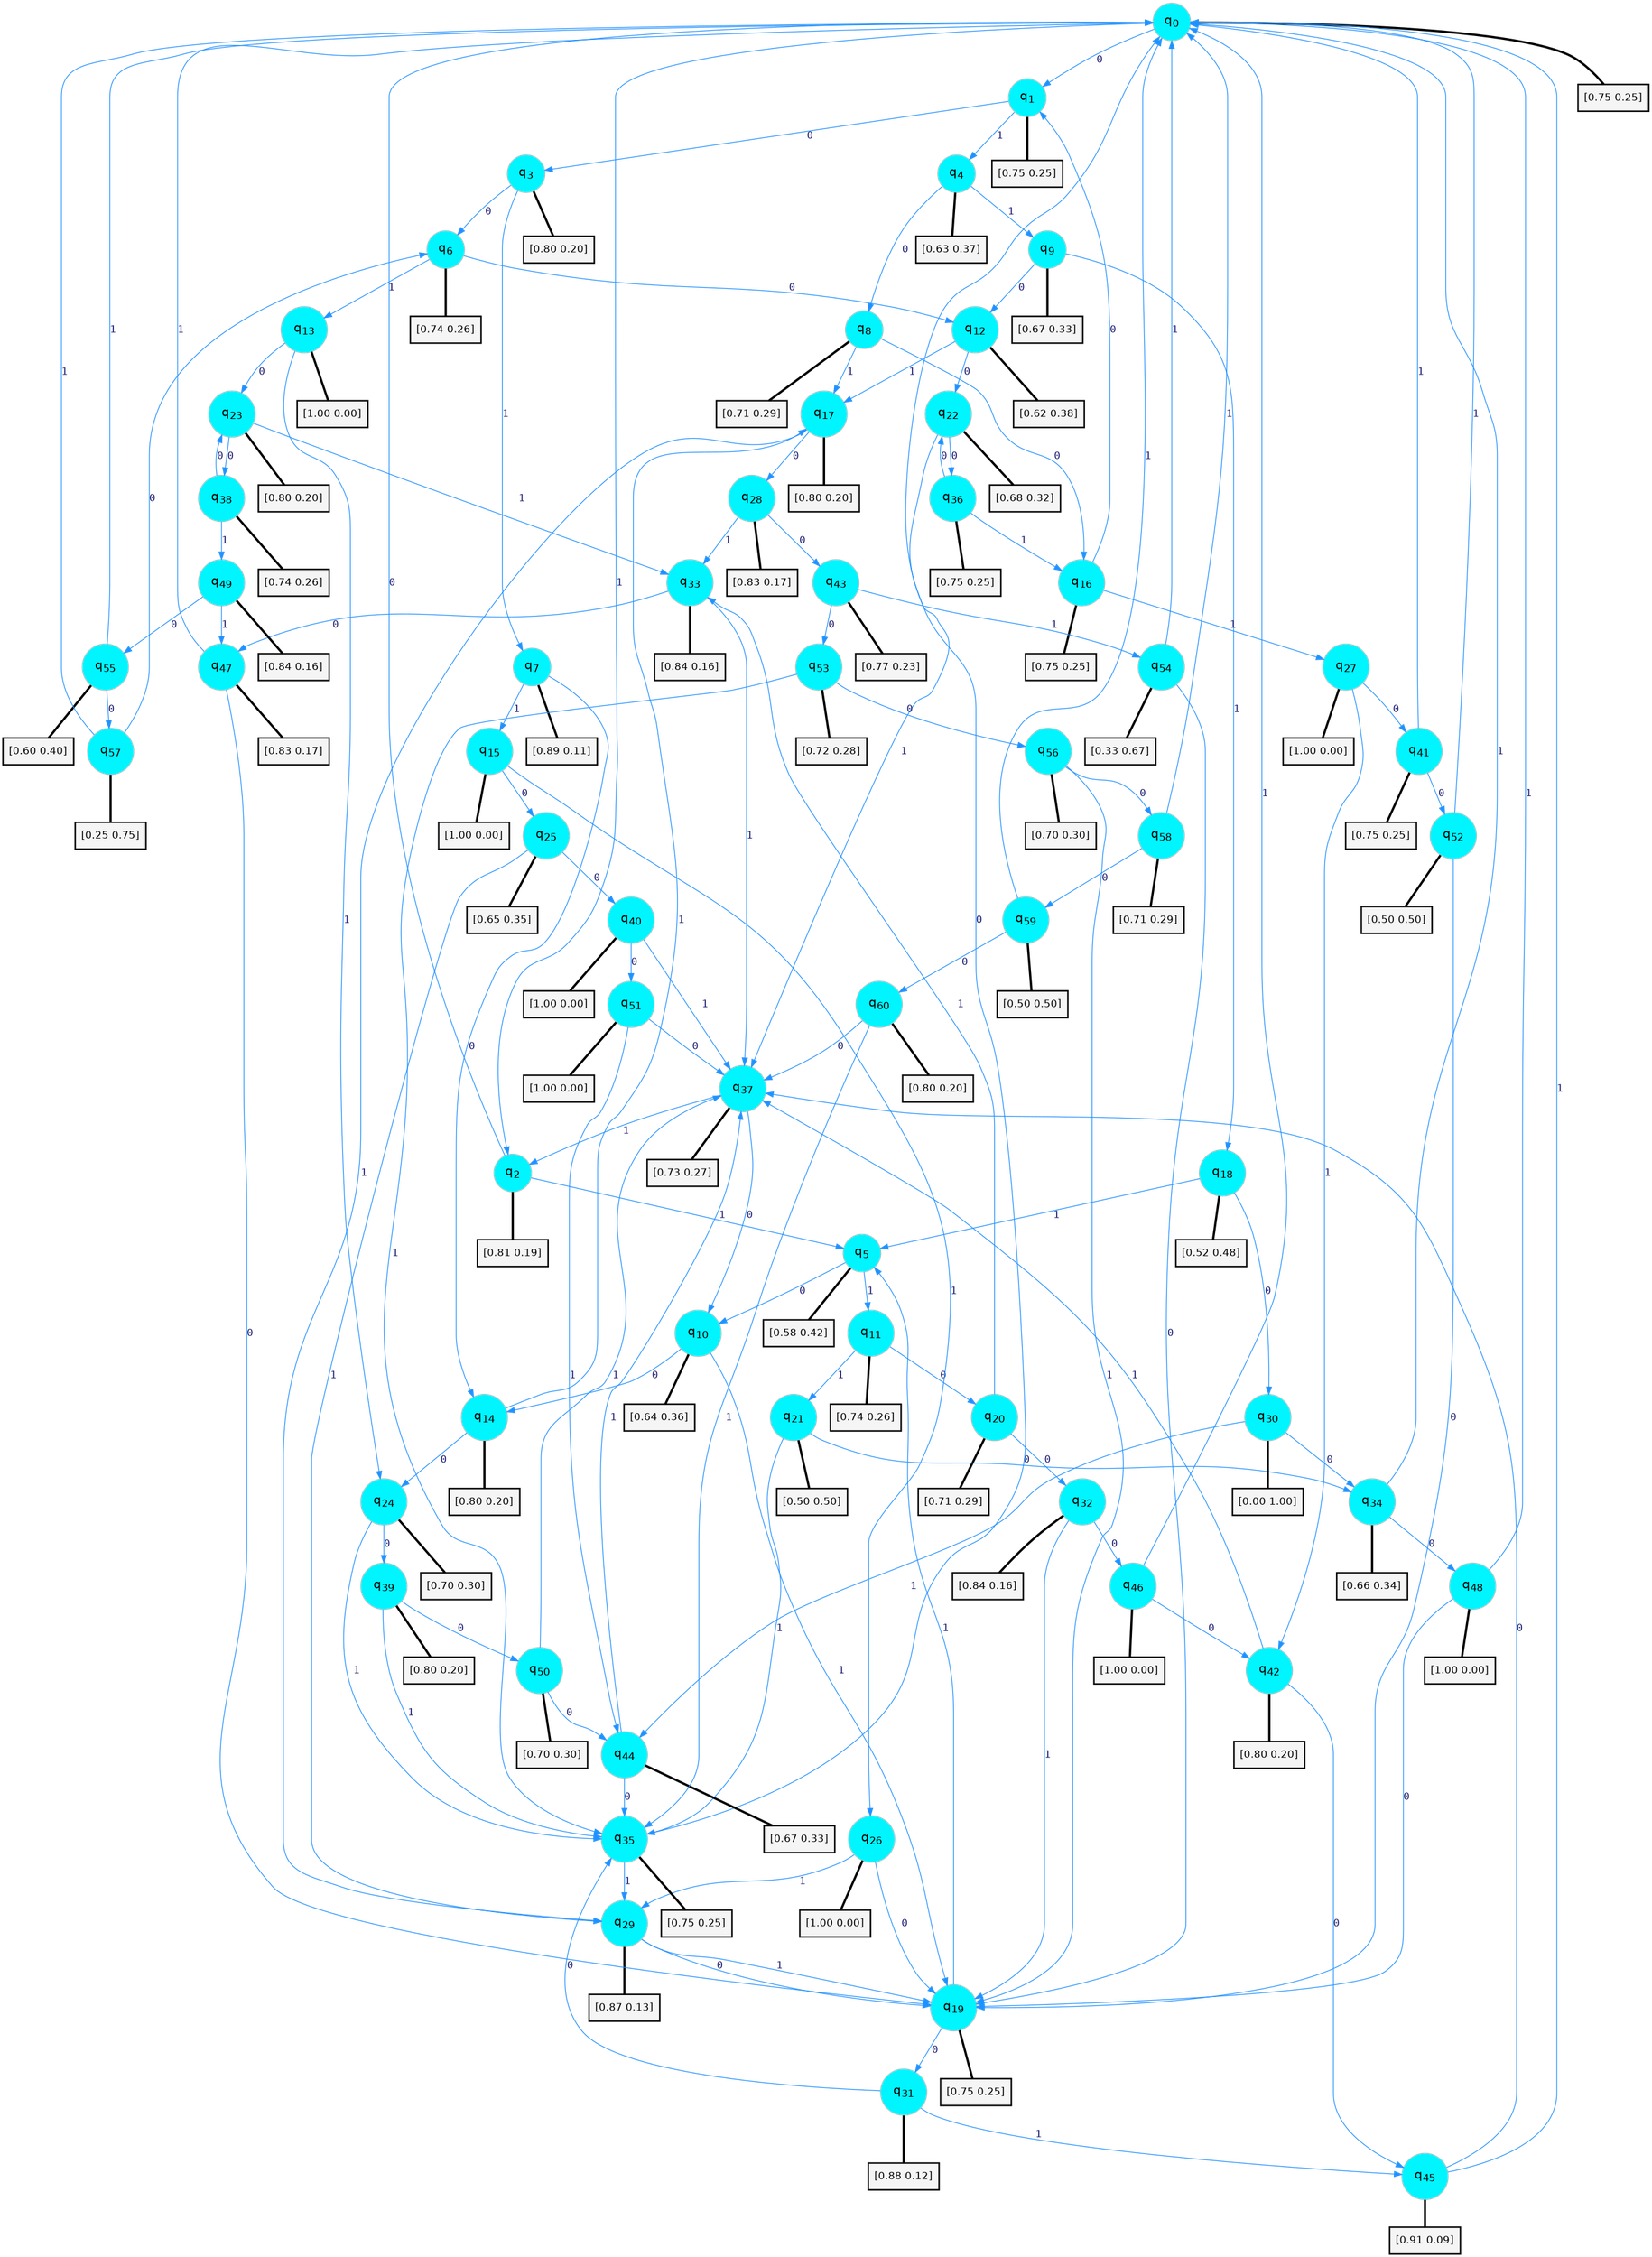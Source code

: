 digraph G {
graph [
bgcolor=transparent, dpi=300, rankdir=TD, size="40,25"];
node [
color=gray, fillcolor=turquoise1, fontcolor=black, fontname=Helvetica, fontsize=16, fontweight=bold, shape=circle, style=filled];
edge [
arrowsize=1, color=dodgerblue1, fontcolor=midnightblue, fontname=courier, fontweight=bold, penwidth=1, style=solid, weight=20];
0[label=<q<SUB>0</SUB>>];
1[label=<q<SUB>1</SUB>>];
2[label=<q<SUB>2</SUB>>];
3[label=<q<SUB>3</SUB>>];
4[label=<q<SUB>4</SUB>>];
5[label=<q<SUB>5</SUB>>];
6[label=<q<SUB>6</SUB>>];
7[label=<q<SUB>7</SUB>>];
8[label=<q<SUB>8</SUB>>];
9[label=<q<SUB>9</SUB>>];
10[label=<q<SUB>10</SUB>>];
11[label=<q<SUB>11</SUB>>];
12[label=<q<SUB>12</SUB>>];
13[label=<q<SUB>13</SUB>>];
14[label=<q<SUB>14</SUB>>];
15[label=<q<SUB>15</SUB>>];
16[label=<q<SUB>16</SUB>>];
17[label=<q<SUB>17</SUB>>];
18[label=<q<SUB>18</SUB>>];
19[label=<q<SUB>19</SUB>>];
20[label=<q<SUB>20</SUB>>];
21[label=<q<SUB>21</SUB>>];
22[label=<q<SUB>22</SUB>>];
23[label=<q<SUB>23</SUB>>];
24[label=<q<SUB>24</SUB>>];
25[label=<q<SUB>25</SUB>>];
26[label=<q<SUB>26</SUB>>];
27[label=<q<SUB>27</SUB>>];
28[label=<q<SUB>28</SUB>>];
29[label=<q<SUB>29</SUB>>];
30[label=<q<SUB>30</SUB>>];
31[label=<q<SUB>31</SUB>>];
32[label=<q<SUB>32</SUB>>];
33[label=<q<SUB>33</SUB>>];
34[label=<q<SUB>34</SUB>>];
35[label=<q<SUB>35</SUB>>];
36[label=<q<SUB>36</SUB>>];
37[label=<q<SUB>37</SUB>>];
38[label=<q<SUB>38</SUB>>];
39[label=<q<SUB>39</SUB>>];
40[label=<q<SUB>40</SUB>>];
41[label=<q<SUB>41</SUB>>];
42[label=<q<SUB>42</SUB>>];
43[label=<q<SUB>43</SUB>>];
44[label=<q<SUB>44</SUB>>];
45[label=<q<SUB>45</SUB>>];
46[label=<q<SUB>46</SUB>>];
47[label=<q<SUB>47</SUB>>];
48[label=<q<SUB>48</SUB>>];
49[label=<q<SUB>49</SUB>>];
50[label=<q<SUB>50</SUB>>];
51[label=<q<SUB>51</SUB>>];
52[label=<q<SUB>52</SUB>>];
53[label=<q<SUB>53</SUB>>];
54[label=<q<SUB>54</SUB>>];
55[label=<q<SUB>55</SUB>>];
56[label=<q<SUB>56</SUB>>];
57[label=<q<SUB>57</SUB>>];
58[label=<q<SUB>58</SUB>>];
59[label=<q<SUB>59</SUB>>];
60[label=<q<SUB>60</SUB>>];
61[label="[0.75 0.25]", shape=box,fontcolor=black, fontname=Helvetica, fontsize=14, penwidth=2, fillcolor=whitesmoke,color=black];
62[label="[0.75 0.25]", shape=box,fontcolor=black, fontname=Helvetica, fontsize=14, penwidth=2, fillcolor=whitesmoke,color=black];
63[label="[0.81 0.19]", shape=box,fontcolor=black, fontname=Helvetica, fontsize=14, penwidth=2, fillcolor=whitesmoke,color=black];
64[label="[0.80 0.20]", shape=box,fontcolor=black, fontname=Helvetica, fontsize=14, penwidth=2, fillcolor=whitesmoke,color=black];
65[label="[0.63 0.37]", shape=box,fontcolor=black, fontname=Helvetica, fontsize=14, penwidth=2, fillcolor=whitesmoke,color=black];
66[label="[0.58 0.42]", shape=box,fontcolor=black, fontname=Helvetica, fontsize=14, penwidth=2, fillcolor=whitesmoke,color=black];
67[label="[0.74 0.26]", shape=box,fontcolor=black, fontname=Helvetica, fontsize=14, penwidth=2, fillcolor=whitesmoke,color=black];
68[label="[0.89 0.11]", shape=box,fontcolor=black, fontname=Helvetica, fontsize=14, penwidth=2, fillcolor=whitesmoke,color=black];
69[label="[0.71 0.29]", shape=box,fontcolor=black, fontname=Helvetica, fontsize=14, penwidth=2, fillcolor=whitesmoke,color=black];
70[label="[0.67 0.33]", shape=box,fontcolor=black, fontname=Helvetica, fontsize=14, penwidth=2, fillcolor=whitesmoke,color=black];
71[label="[0.64 0.36]", shape=box,fontcolor=black, fontname=Helvetica, fontsize=14, penwidth=2, fillcolor=whitesmoke,color=black];
72[label="[0.74 0.26]", shape=box,fontcolor=black, fontname=Helvetica, fontsize=14, penwidth=2, fillcolor=whitesmoke,color=black];
73[label="[0.62 0.38]", shape=box,fontcolor=black, fontname=Helvetica, fontsize=14, penwidth=2, fillcolor=whitesmoke,color=black];
74[label="[1.00 0.00]", shape=box,fontcolor=black, fontname=Helvetica, fontsize=14, penwidth=2, fillcolor=whitesmoke,color=black];
75[label="[0.80 0.20]", shape=box,fontcolor=black, fontname=Helvetica, fontsize=14, penwidth=2, fillcolor=whitesmoke,color=black];
76[label="[1.00 0.00]", shape=box,fontcolor=black, fontname=Helvetica, fontsize=14, penwidth=2, fillcolor=whitesmoke,color=black];
77[label="[0.75 0.25]", shape=box,fontcolor=black, fontname=Helvetica, fontsize=14, penwidth=2, fillcolor=whitesmoke,color=black];
78[label="[0.80 0.20]", shape=box,fontcolor=black, fontname=Helvetica, fontsize=14, penwidth=2, fillcolor=whitesmoke,color=black];
79[label="[0.52 0.48]", shape=box,fontcolor=black, fontname=Helvetica, fontsize=14, penwidth=2, fillcolor=whitesmoke,color=black];
80[label="[0.75 0.25]", shape=box,fontcolor=black, fontname=Helvetica, fontsize=14, penwidth=2, fillcolor=whitesmoke,color=black];
81[label="[0.71 0.29]", shape=box,fontcolor=black, fontname=Helvetica, fontsize=14, penwidth=2, fillcolor=whitesmoke,color=black];
82[label="[0.50 0.50]", shape=box,fontcolor=black, fontname=Helvetica, fontsize=14, penwidth=2, fillcolor=whitesmoke,color=black];
83[label="[0.68 0.32]", shape=box,fontcolor=black, fontname=Helvetica, fontsize=14, penwidth=2, fillcolor=whitesmoke,color=black];
84[label="[0.80 0.20]", shape=box,fontcolor=black, fontname=Helvetica, fontsize=14, penwidth=2, fillcolor=whitesmoke,color=black];
85[label="[0.70 0.30]", shape=box,fontcolor=black, fontname=Helvetica, fontsize=14, penwidth=2, fillcolor=whitesmoke,color=black];
86[label="[0.65 0.35]", shape=box,fontcolor=black, fontname=Helvetica, fontsize=14, penwidth=2, fillcolor=whitesmoke,color=black];
87[label="[1.00 0.00]", shape=box,fontcolor=black, fontname=Helvetica, fontsize=14, penwidth=2, fillcolor=whitesmoke,color=black];
88[label="[1.00 0.00]", shape=box,fontcolor=black, fontname=Helvetica, fontsize=14, penwidth=2, fillcolor=whitesmoke,color=black];
89[label="[0.83 0.17]", shape=box,fontcolor=black, fontname=Helvetica, fontsize=14, penwidth=2, fillcolor=whitesmoke,color=black];
90[label="[0.87 0.13]", shape=box,fontcolor=black, fontname=Helvetica, fontsize=14, penwidth=2, fillcolor=whitesmoke,color=black];
91[label="[0.00 1.00]", shape=box,fontcolor=black, fontname=Helvetica, fontsize=14, penwidth=2, fillcolor=whitesmoke,color=black];
92[label="[0.88 0.12]", shape=box,fontcolor=black, fontname=Helvetica, fontsize=14, penwidth=2, fillcolor=whitesmoke,color=black];
93[label="[0.84 0.16]", shape=box,fontcolor=black, fontname=Helvetica, fontsize=14, penwidth=2, fillcolor=whitesmoke,color=black];
94[label="[0.84 0.16]", shape=box,fontcolor=black, fontname=Helvetica, fontsize=14, penwidth=2, fillcolor=whitesmoke,color=black];
95[label="[0.66 0.34]", shape=box,fontcolor=black, fontname=Helvetica, fontsize=14, penwidth=2, fillcolor=whitesmoke,color=black];
96[label="[0.75 0.25]", shape=box,fontcolor=black, fontname=Helvetica, fontsize=14, penwidth=2, fillcolor=whitesmoke,color=black];
97[label="[0.75 0.25]", shape=box,fontcolor=black, fontname=Helvetica, fontsize=14, penwidth=2, fillcolor=whitesmoke,color=black];
98[label="[0.73 0.27]", shape=box,fontcolor=black, fontname=Helvetica, fontsize=14, penwidth=2, fillcolor=whitesmoke,color=black];
99[label="[0.74 0.26]", shape=box,fontcolor=black, fontname=Helvetica, fontsize=14, penwidth=2, fillcolor=whitesmoke,color=black];
100[label="[0.80 0.20]", shape=box,fontcolor=black, fontname=Helvetica, fontsize=14, penwidth=2, fillcolor=whitesmoke,color=black];
101[label="[1.00 0.00]", shape=box,fontcolor=black, fontname=Helvetica, fontsize=14, penwidth=2, fillcolor=whitesmoke,color=black];
102[label="[0.75 0.25]", shape=box,fontcolor=black, fontname=Helvetica, fontsize=14, penwidth=2, fillcolor=whitesmoke,color=black];
103[label="[0.80 0.20]", shape=box,fontcolor=black, fontname=Helvetica, fontsize=14, penwidth=2, fillcolor=whitesmoke,color=black];
104[label="[0.77 0.23]", shape=box,fontcolor=black, fontname=Helvetica, fontsize=14, penwidth=2, fillcolor=whitesmoke,color=black];
105[label="[0.67 0.33]", shape=box,fontcolor=black, fontname=Helvetica, fontsize=14, penwidth=2, fillcolor=whitesmoke,color=black];
106[label="[0.91 0.09]", shape=box,fontcolor=black, fontname=Helvetica, fontsize=14, penwidth=2, fillcolor=whitesmoke,color=black];
107[label="[1.00 0.00]", shape=box,fontcolor=black, fontname=Helvetica, fontsize=14, penwidth=2, fillcolor=whitesmoke,color=black];
108[label="[0.83 0.17]", shape=box,fontcolor=black, fontname=Helvetica, fontsize=14, penwidth=2, fillcolor=whitesmoke,color=black];
109[label="[1.00 0.00]", shape=box,fontcolor=black, fontname=Helvetica, fontsize=14, penwidth=2, fillcolor=whitesmoke,color=black];
110[label="[0.84 0.16]", shape=box,fontcolor=black, fontname=Helvetica, fontsize=14, penwidth=2, fillcolor=whitesmoke,color=black];
111[label="[0.70 0.30]", shape=box,fontcolor=black, fontname=Helvetica, fontsize=14, penwidth=2, fillcolor=whitesmoke,color=black];
112[label="[1.00 0.00]", shape=box,fontcolor=black, fontname=Helvetica, fontsize=14, penwidth=2, fillcolor=whitesmoke,color=black];
113[label="[0.50 0.50]", shape=box,fontcolor=black, fontname=Helvetica, fontsize=14, penwidth=2, fillcolor=whitesmoke,color=black];
114[label="[0.72 0.28]", shape=box,fontcolor=black, fontname=Helvetica, fontsize=14, penwidth=2, fillcolor=whitesmoke,color=black];
115[label="[0.33 0.67]", shape=box,fontcolor=black, fontname=Helvetica, fontsize=14, penwidth=2, fillcolor=whitesmoke,color=black];
116[label="[0.60 0.40]", shape=box,fontcolor=black, fontname=Helvetica, fontsize=14, penwidth=2, fillcolor=whitesmoke,color=black];
117[label="[0.70 0.30]", shape=box,fontcolor=black, fontname=Helvetica, fontsize=14, penwidth=2, fillcolor=whitesmoke,color=black];
118[label="[0.25 0.75]", shape=box,fontcolor=black, fontname=Helvetica, fontsize=14, penwidth=2, fillcolor=whitesmoke,color=black];
119[label="[0.71 0.29]", shape=box,fontcolor=black, fontname=Helvetica, fontsize=14, penwidth=2, fillcolor=whitesmoke,color=black];
120[label="[0.50 0.50]", shape=box,fontcolor=black, fontname=Helvetica, fontsize=14, penwidth=2, fillcolor=whitesmoke,color=black];
121[label="[0.80 0.20]", shape=box,fontcolor=black, fontname=Helvetica, fontsize=14, penwidth=2, fillcolor=whitesmoke,color=black];
0->1 [label=0];
0->2 [label=1];
0->61 [arrowhead=none, penwidth=3,color=black];
1->3 [label=0];
1->4 [label=1];
1->62 [arrowhead=none, penwidth=3,color=black];
2->0 [label=0];
2->5 [label=1];
2->63 [arrowhead=none, penwidth=3,color=black];
3->6 [label=0];
3->7 [label=1];
3->64 [arrowhead=none, penwidth=3,color=black];
4->8 [label=0];
4->9 [label=1];
4->65 [arrowhead=none, penwidth=3,color=black];
5->10 [label=0];
5->11 [label=1];
5->66 [arrowhead=none, penwidth=3,color=black];
6->12 [label=0];
6->13 [label=1];
6->67 [arrowhead=none, penwidth=3,color=black];
7->14 [label=0];
7->15 [label=1];
7->68 [arrowhead=none, penwidth=3,color=black];
8->16 [label=0];
8->17 [label=1];
8->69 [arrowhead=none, penwidth=3,color=black];
9->12 [label=0];
9->18 [label=1];
9->70 [arrowhead=none, penwidth=3,color=black];
10->14 [label=0];
10->19 [label=1];
10->71 [arrowhead=none, penwidth=3,color=black];
11->20 [label=0];
11->21 [label=1];
11->72 [arrowhead=none, penwidth=3,color=black];
12->22 [label=0];
12->17 [label=1];
12->73 [arrowhead=none, penwidth=3,color=black];
13->23 [label=0];
13->24 [label=1];
13->74 [arrowhead=none, penwidth=3,color=black];
14->24 [label=0];
14->17 [label=1];
14->75 [arrowhead=none, penwidth=3,color=black];
15->25 [label=0];
15->26 [label=1];
15->76 [arrowhead=none, penwidth=3,color=black];
16->1 [label=0];
16->27 [label=1];
16->77 [arrowhead=none, penwidth=3,color=black];
17->28 [label=0];
17->29 [label=1];
17->78 [arrowhead=none, penwidth=3,color=black];
18->30 [label=0];
18->5 [label=1];
18->79 [arrowhead=none, penwidth=3,color=black];
19->31 [label=0];
19->5 [label=1];
19->80 [arrowhead=none, penwidth=3,color=black];
20->32 [label=0];
20->33 [label=1];
20->81 [arrowhead=none, penwidth=3,color=black];
21->34 [label=0];
21->35 [label=1];
21->82 [arrowhead=none, penwidth=3,color=black];
22->36 [label=0];
22->37 [label=1];
22->83 [arrowhead=none, penwidth=3,color=black];
23->38 [label=0];
23->33 [label=1];
23->84 [arrowhead=none, penwidth=3,color=black];
24->39 [label=0];
24->35 [label=1];
24->85 [arrowhead=none, penwidth=3,color=black];
25->40 [label=0];
25->29 [label=1];
25->86 [arrowhead=none, penwidth=3,color=black];
26->19 [label=0];
26->29 [label=1];
26->87 [arrowhead=none, penwidth=3,color=black];
27->41 [label=0];
27->42 [label=1];
27->88 [arrowhead=none, penwidth=3,color=black];
28->43 [label=0];
28->33 [label=1];
28->89 [arrowhead=none, penwidth=3,color=black];
29->19 [label=0];
29->19 [label=1];
29->90 [arrowhead=none, penwidth=3,color=black];
30->34 [label=0];
30->44 [label=1];
30->91 [arrowhead=none, penwidth=3,color=black];
31->35 [label=0];
31->45 [label=1];
31->92 [arrowhead=none, penwidth=3,color=black];
32->46 [label=0];
32->19 [label=1];
32->93 [arrowhead=none, penwidth=3,color=black];
33->47 [label=0];
33->37 [label=1];
33->94 [arrowhead=none, penwidth=3,color=black];
34->48 [label=0];
34->0 [label=1];
34->95 [arrowhead=none, penwidth=3,color=black];
35->0 [label=0];
35->29 [label=1];
35->96 [arrowhead=none, penwidth=3,color=black];
36->22 [label=0];
36->16 [label=1];
36->97 [arrowhead=none, penwidth=3,color=black];
37->10 [label=0];
37->2 [label=1];
37->98 [arrowhead=none, penwidth=3,color=black];
38->23 [label=0];
38->49 [label=1];
38->99 [arrowhead=none, penwidth=3,color=black];
39->50 [label=0];
39->35 [label=1];
39->100 [arrowhead=none, penwidth=3,color=black];
40->51 [label=0];
40->37 [label=1];
40->101 [arrowhead=none, penwidth=3,color=black];
41->52 [label=0];
41->0 [label=1];
41->102 [arrowhead=none, penwidth=3,color=black];
42->45 [label=0];
42->37 [label=1];
42->103 [arrowhead=none, penwidth=3,color=black];
43->53 [label=0];
43->54 [label=1];
43->104 [arrowhead=none, penwidth=3,color=black];
44->35 [label=0];
44->37 [label=1];
44->105 [arrowhead=none, penwidth=3,color=black];
45->37 [label=0];
45->0 [label=1];
45->106 [arrowhead=none, penwidth=3,color=black];
46->42 [label=0];
46->0 [label=1];
46->107 [arrowhead=none, penwidth=3,color=black];
47->19 [label=0];
47->0 [label=1];
47->108 [arrowhead=none, penwidth=3,color=black];
48->19 [label=0];
48->0 [label=1];
48->109 [arrowhead=none, penwidth=3,color=black];
49->55 [label=0];
49->47 [label=1];
49->110 [arrowhead=none, penwidth=3,color=black];
50->44 [label=0];
50->37 [label=1];
50->111 [arrowhead=none, penwidth=3,color=black];
51->37 [label=0];
51->44 [label=1];
51->112 [arrowhead=none, penwidth=3,color=black];
52->19 [label=0];
52->0 [label=1];
52->113 [arrowhead=none, penwidth=3,color=black];
53->56 [label=0];
53->35 [label=1];
53->114 [arrowhead=none, penwidth=3,color=black];
54->19 [label=0];
54->0 [label=1];
54->115 [arrowhead=none, penwidth=3,color=black];
55->57 [label=0];
55->0 [label=1];
55->116 [arrowhead=none, penwidth=3,color=black];
56->58 [label=0];
56->19 [label=1];
56->117 [arrowhead=none, penwidth=3,color=black];
57->6 [label=0];
57->0 [label=1];
57->118 [arrowhead=none, penwidth=3,color=black];
58->59 [label=0];
58->0 [label=1];
58->119 [arrowhead=none, penwidth=3,color=black];
59->60 [label=0];
59->0 [label=1];
59->120 [arrowhead=none, penwidth=3,color=black];
60->37 [label=0];
60->35 [label=1];
60->121 [arrowhead=none, penwidth=3,color=black];
}
